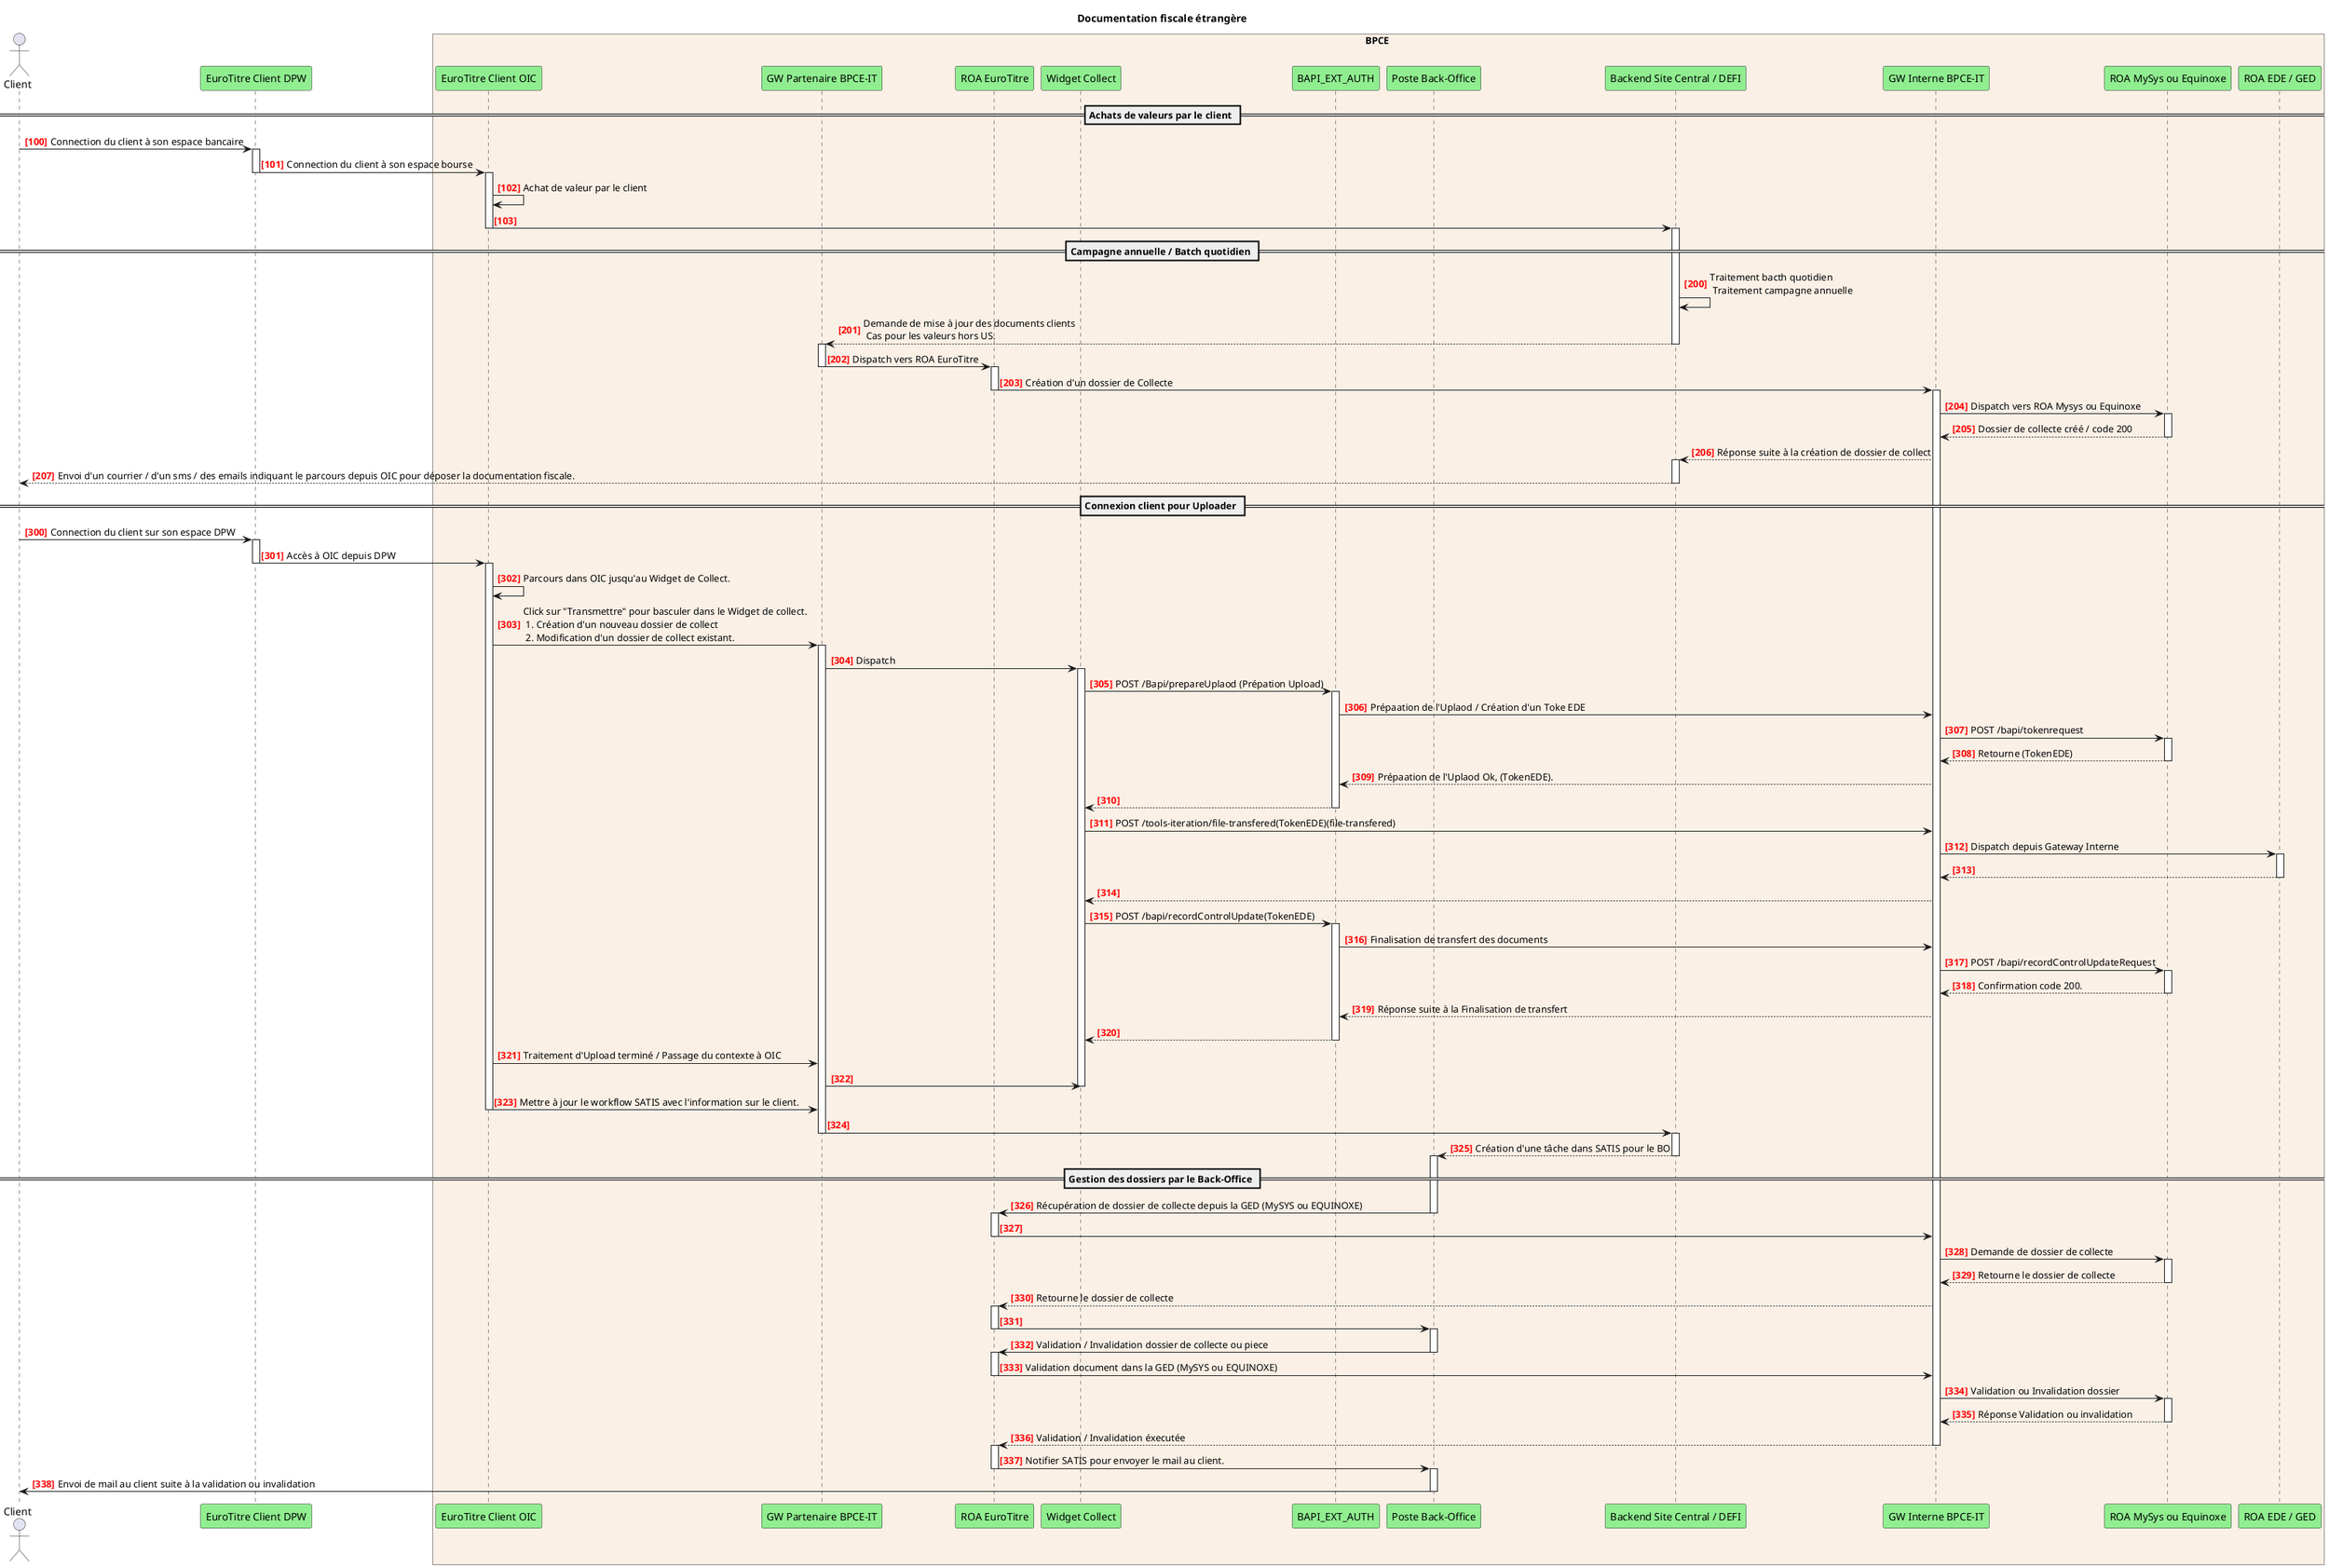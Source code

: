  ==> @startuml

title "Documentation fiscale étrangère"

actor Client as Client

participant "EuroTitre Client DPW" as CLIENT_DPW #lightgreen

box BPCE #linen
    participant "EuroTitre Client OIC" as CLIENT_OIC #lightgreen
    participant "GW Partenaire BPCE-IT" as GW_PARTENAIRE #lightgreen
    participant "ROA EuroTitre" as ROA_EURO_TITRE #lightgreen
    participant "Widget Collect" as WIDGET_COLLECT #lightgreen
    participant "BAPI_EXT_AUTH" as BAPI_EXT_AUTH #lightgreen
    participant "Poste Back-Office" as POSTE_BO #lightgreen
    participant "Backend Site Central / DEFI" as BACKEND_DEFI #lightgreen
    participant "GW Interne BPCE-IT" as GW_INTERNE #lightgreen
    participant "ROA MySys ou Equinoxe" as ROA_EQUI_MYS #lightgreen
    participant "ROA EDE / GED" as ROA_EDE_GED #lightgreen
end box

autonumber 0 1 "<b><color red>[100]"
== Achats de valeurs par le client ==

Client -> CLIENT_DPW ++ : Connection du client à son espace bancaire
CLIENT_DPW -> CLIENT_OIC --++ : Connection du client à son espace bourse
CLIENT_OIC -> CLIENT_OIC : Achat de valeur par le client
CLIENT_OIC -> BACKEND_DEFI --++

autonumber 0 1 "<b><color red>[200]"
== Campagne annuelle / Batch quotidien ==

BACKEND_DEFI -> BACKEND_DEFI : Traitement bacth quotidien \n Traitement campagne annuelle
GW_PARTENAIRE <-- BACKEND_DEFI --++: Demande de mise à jour des documents clients \n Cas pour les valeurs hors US.
GW_PARTENAIRE -> ROA_EURO_TITRE --++:  Dispatch vers ROA EuroTitre
ROA_EURO_TITRE -> GW_INTERNE --++: Création d'un dossier de Collecte
GW_INTERNE -> ROA_EQUI_MYS ++: Dispatch vers ROA Mysys ou Equinoxe
GW_INTERNE <-- ROA_EQUI_MYS-- : Dossier de collecte créé / code 200
BACKEND_DEFI <-- GW_INTERNE ++: Réponse suite à la création de dossier de collect
Client <-- BACKEND_DEFI --: Envoi d'un courrier / d'un sms / des emails indiquant le parcours depuis OIC pour déposer la documentation fiscale.

autonumber 0 1 "<b><color red>[300]"
== Connexion client pour Uploader ==
Client -> CLIENT_DPW ++: Connection du client sur son espace DPW
CLIENT_DPW -> CLIENT_OIC --++: Accès à OIC depuis DPW
CLIENT_OIC -> CLIENT_OIC : Parcours dans OIC jusqu'au Widget de Collect.
CLIENT_OIC -> GW_PARTENAIRE ++: Click sur "Transmettre" pour basculer dans le Widget de collect. \n 1. Création d'un nouveau dossier de collect \n 2. Modification d'un dossier de collect existant.
GW_PARTENAIRE -> WIDGET_COLLECT ++: Dispatch
WIDGET_COLLECT ->  BAPI_EXT_AUTH ++: POST /Bapi/prepareUplaod (Prépation Upload)
BAPI_EXT_AUTH -> GW_INTERNE : Prépaation de l'Uplaod / Création d'un Toke EDE
GW_INTERNE -> ROA_EQUI_MYS ++: POST /bapi/tokenrequest
GW_INTERNE <-- ROA_EQUI_MYS --: Retourne (TokenEDE)
BAPI_EXT_AUTH <-- GW_INTERNE : Prépaation de l'Uplaod Ok, (TokenEDE).
WIDGET_COLLECT <--  BAPI_EXT_AUTH --
WIDGET_COLLECT ->  GW_INTERNE : POST /tools-iteration/file-transfered(TokenEDE)(file-transfered)
GW_INTERNE ->  ROA_EDE_GED ++: Dispatch depuis Gateway Interne
GW_INTERNE <--  ROA_EDE_GED --
WIDGET_COLLECT <--  GW_INTERNE
WIDGET_COLLECT ->  BAPI_EXT_AUTH ++ : POST /bapi/recordControlUpdate(TokenEDE)
BAPI_EXT_AUTH -> GW_INTERNE : Finalisation de transfert des documents
GW_INTERNE -> ROA_EQUI_MYS ++: POST /bapi/recordControlUpdateRequest
GW_INTERNE <-- ROA_EQUI_MYS --: Confirmation code 200.

BAPI_EXT_AUTH <-- GW_INTERNE : Réponse suite à la Finalisation de transfert
WIDGET_COLLECT <--  BAPI_EXT_AUTH --:

CLIENT_OIC -> GW_PARTENAIRE  : Traitement d'Upload terminé / Passage du contexte à OIC
GW_PARTENAIRE -> WIDGET_COLLECT
deactivate WIDGET_COLLECT
CLIENT_OIC -> GW_PARTENAIRE -- : Mettre à jour le workflow SATIS avec l'information sur le client.
GW_PARTENAIRE -> BACKEND_DEFI --++
POSTE_BO <-- BACKEND_DEFI --++: Création d'une tâche dans SATIS pour le BO
== Gestion des dossiers par le Back-Office ==
POSTE_BO -> ROA_EURO_TITRE --++ : Récupération de dossier de collecte depuis la GED (MySYS ou EQUINOXE)
ROA_EURO_TITRE -> GW_INTERNE --:
GW_INTERNE -> ROA_EQUI_MYS ++: Demande de dossier de collecte
GW_INTERNE <-- ROA_EQUI_MYS --: Retourne le dossier de collecte
ROA_EURO_TITRE <-- GW_INTERNE++ : Retourne le dossier de collecte
ROA_EURO_TITRE -> POSTE_BO --++ :
ROA_EURO_TITRE <- POSTE_BO --++ : Validation / Invalidation dossier de collecte ou piece
ROA_EURO_TITRE -> GW_INTERNE -- : Validation document dans la GED (MySYS ou EQUINOXE)
GW_INTERNE -> ROA_EQUI_MYS ++: Validation ou Invalidation dossier
GW_INTERNE <-- ROA_EQUI_MYS --: Réponse Validation ou invalidation
ROA_EURO_TITRE <-- GW_INTERNE --++: Validation / Invalidation éxecutée
ROA_EURO_TITRE -> POSTE_BO --++: Notifier SATIS pour envoyer le mail au client.
Client <- POSTE_BO -- : Envoi de mail au client suite à la validation ou invalidation

@enduml